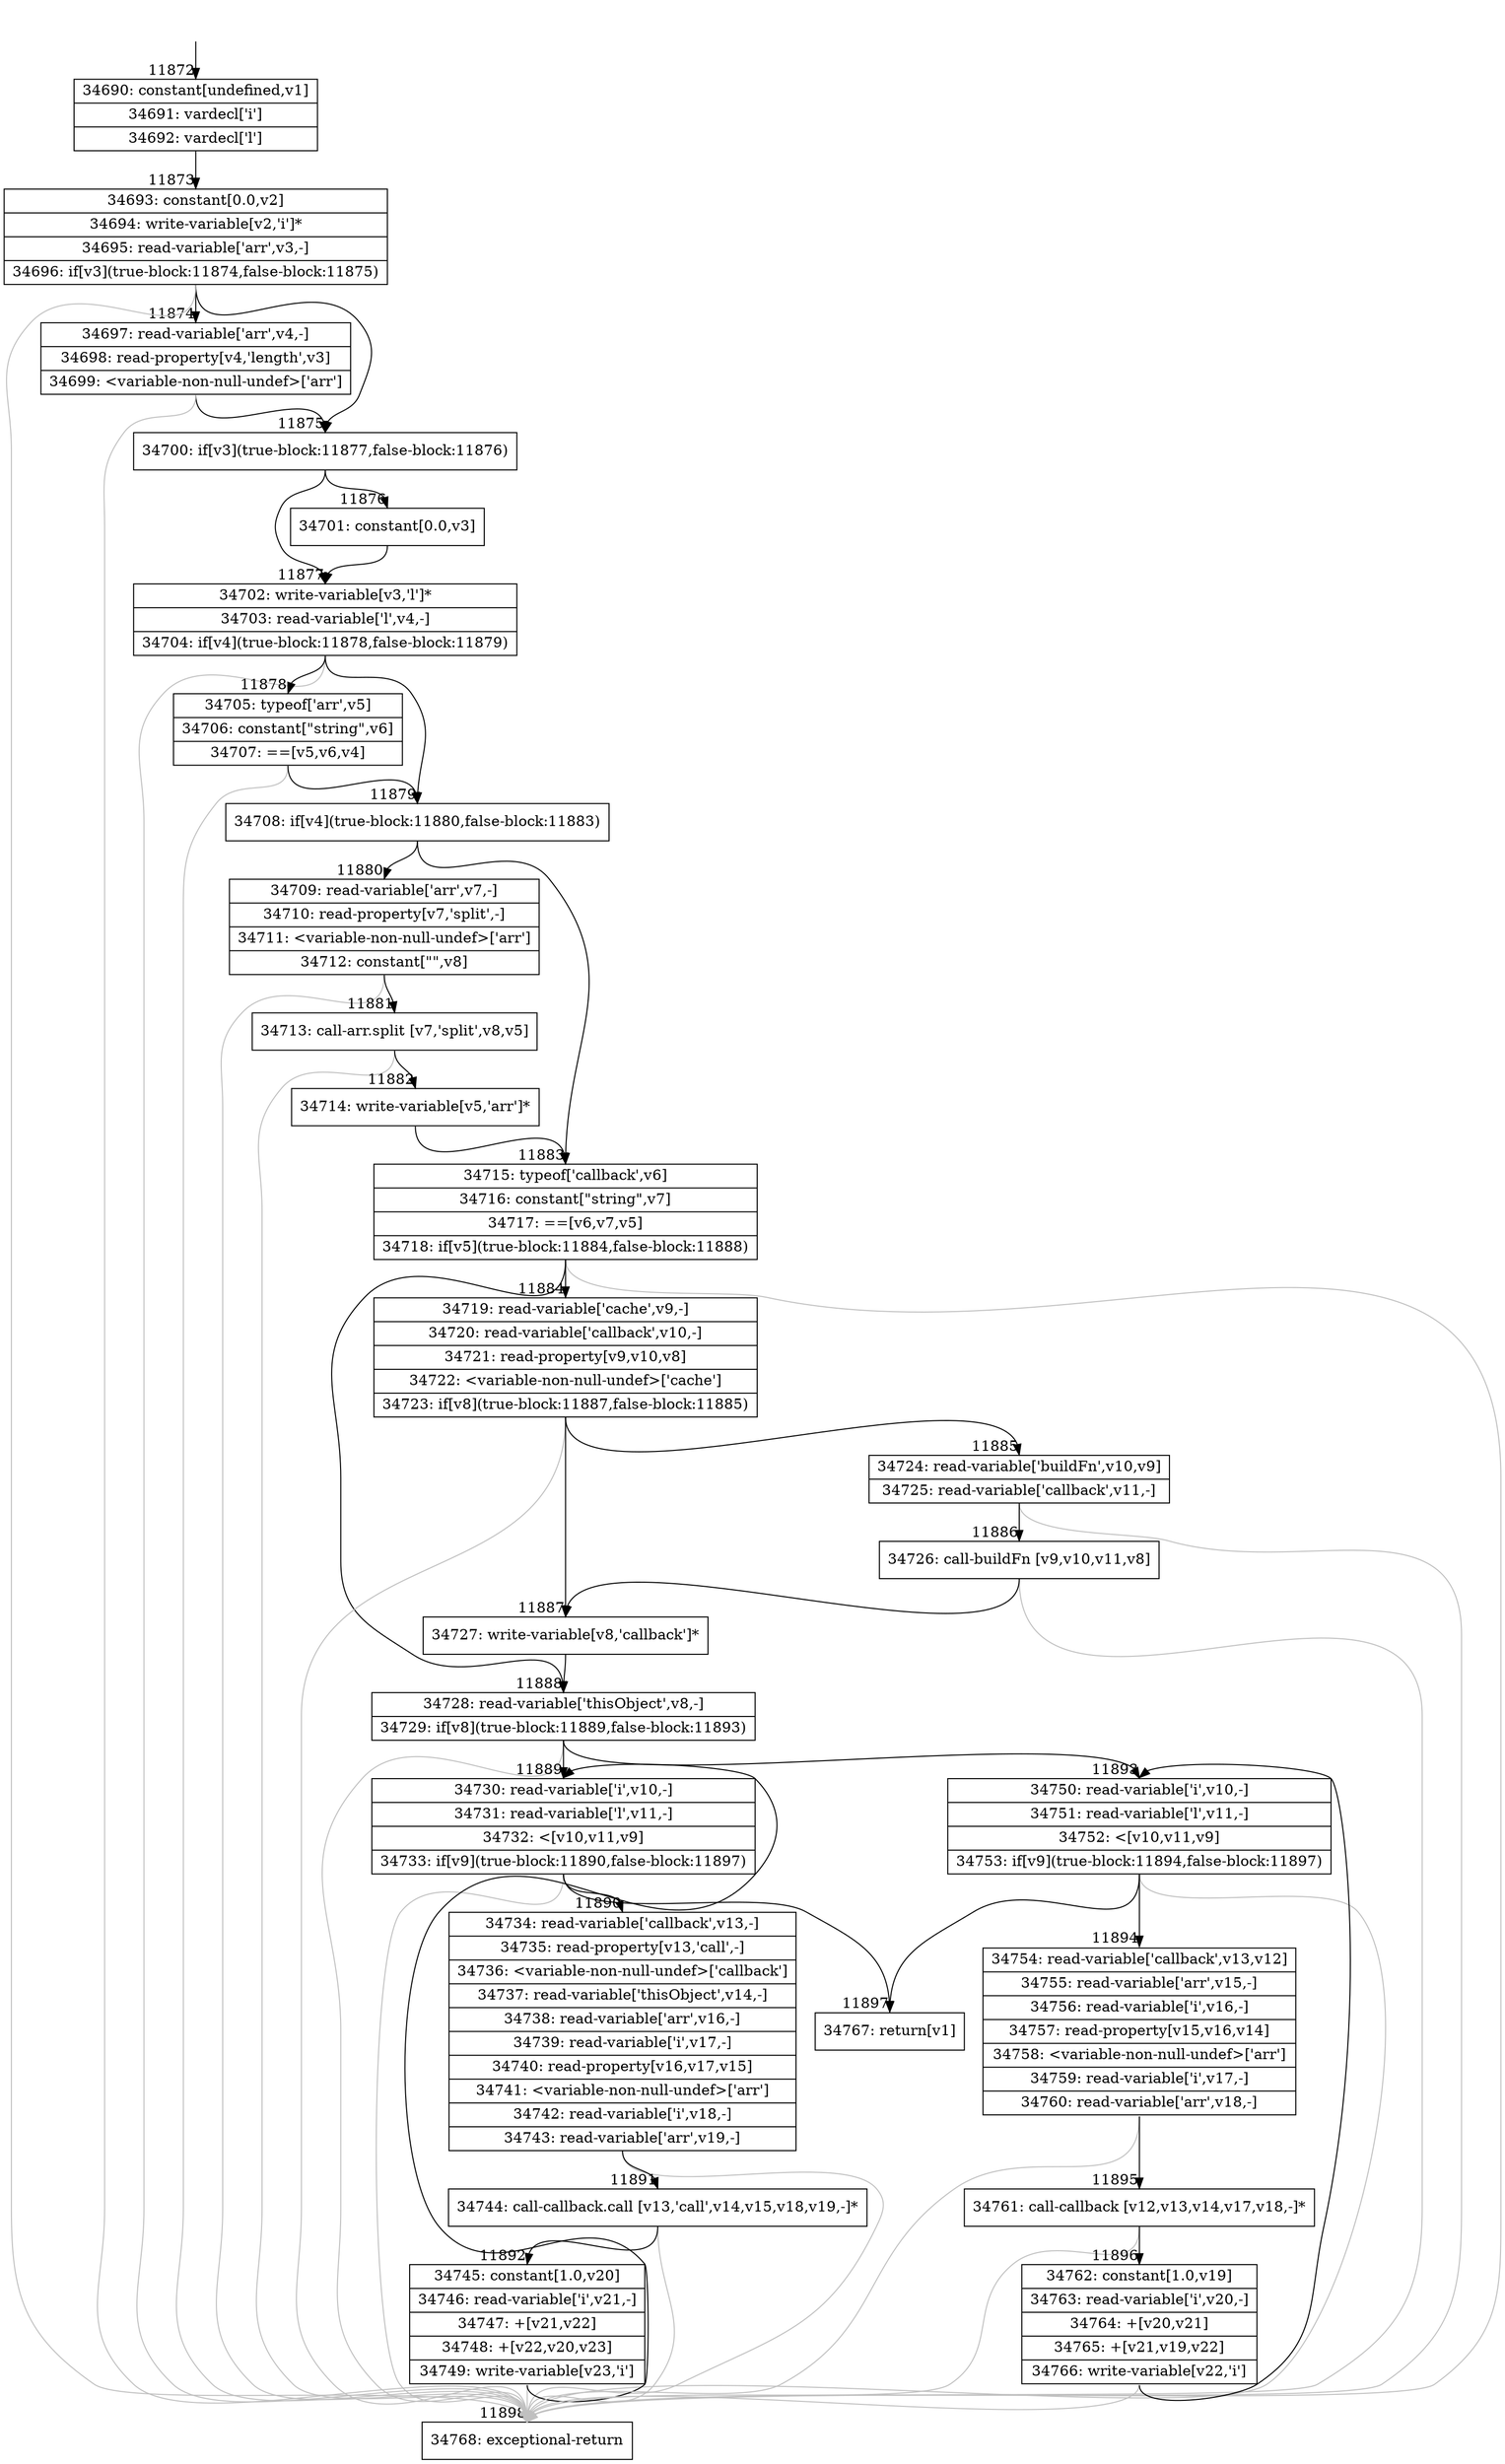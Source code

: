 digraph {
rankdir="TD"
BB_entry880[shape=none,label=""];
BB_entry880 -> BB11872 [tailport=s, headport=n, headlabel="    11872"]
BB11872 [shape=record label="{34690: constant[undefined,v1]|34691: vardecl['i']|34692: vardecl['l']}" ] 
BB11872 -> BB11873 [tailport=s, headport=n, headlabel="      11873"]
BB11873 [shape=record label="{34693: constant[0.0,v2]|34694: write-variable[v2,'i']*|34695: read-variable['arr',v3,-]|34696: if[v3](true-block:11874,false-block:11875)}" ] 
BB11873 -> BB11875 [tailport=s, headport=n, headlabel="      11875"]
BB11873 -> BB11874 [tailport=s, headport=n, headlabel="      11874"]
BB11873 -> BB11898 [tailport=s, headport=n, color=gray, headlabel="      11898"]
BB11874 [shape=record label="{34697: read-variable['arr',v4,-]|34698: read-property[v4,'length',v3]|34699: \<variable-non-null-undef\>['arr']}" ] 
BB11874 -> BB11875 [tailport=s, headport=n]
BB11874 -> BB11898 [tailport=s, headport=n, color=gray]
BB11875 [shape=record label="{34700: if[v3](true-block:11877,false-block:11876)}" ] 
BB11875 -> BB11877 [tailport=s, headport=n, headlabel="      11877"]
BB11875 -> BB11876 [tailport=s, headport=n, headlabel="      11876"]
BB11876 [shape=record label="{34701: constant[0.0,v3]}" ] 
BB11876 -> BB11877 [tailport=s, headport=n]
BB11877 [shape=record label="{34702: write-variable[v3,'l']*|34703: read-variable['l',v4,-]|34704: if[v4](true-block:11878,false-block:11879)}" ] 
BB11877 -> BB11879 [tailport=s, headport=n, headlabel="      11879"]
BB11877 -> BB11878 [tailport=s, headport=n, headlabel="      11878"]
BB11877 -> BB11898 [tailport=s, headport=n, color=gray]
BB11878 [shape=record label="{34705: typeof['arr',v5]|34706: constant[\"string\",v6]|34707: ==[v5,v6,v4]}" ] 
BB11878 -> BB11879 [tailport=s, headport=n]
BB11878 -> BB11898 [tailport=s, headport=n, color=gray]
BB11879 [shape=record label="{34708: if[v4](true-block:11880,false-block:11883)}" ] 
BB11879 -> BB11880 [tailport=s, headport=n, headlabel="      11880"]
BB11879 -> BB11883 [tailport=s, headport=n, headlabel="      11883"]
BB11880 [shape=record label="{34709: read-variable['arr',v7,-]|34710: read-property[v7,'split',-]|34711: \<variable-non-null-undef\>['arr']|34712: constant[\"\",v8]}" ] 
BB11880 -> BB11881 [tailport=s, headport=n, headlabel="      11881"]
BB11880 -> BB11898 [tailport=s, headport=n, color=gray]
BB11881 [shape=record label="{34713: call-arr.split [v7,'split',v8,v5]}" ] 
BB11881 -> BB11882 [tailport=s, headport=n, headlabel="      11882"]
BB11881 -> BB11898 [tailport=s, headport=n, color=gray]
BB11882 [shape=record label="{34714: write-variable[v5,'arr']*}" ] 
BB11882 -> BB11883 [tailport=s, headport=n]
BB11883 [shape=record label="{34715: typeof['callback',v6]|34716: constant[\"string\",v7]|34717: ==[v6,v7,v5]|34718: if[v5](true-block:11884,false-block:11888)}" ] 
BB11883 -> BB11884 [tailport=s, headport=n, headlabel="      11884"]
BB11883 -> BB11888 [tailport=s, headport=n, headlabel="      11888"]
BB11883 -> BB11898 [tailport=s, headport=n, color=gray]
BB11884 [shape=record label="{34719: read-variable['cache',v9,-]|34720: read-variable['callback',v10,-]|34721: read-property[v9,v10,v8]|34722: \<variable-non-null-undef\>['cache']|34723: if[v8](true-block:11887,false-block:11885)}" ] 
BB11884 -> BB11887 [tailport=s, headport=n, headlabel="      11887"]
BB11884 -> BB11885 [tailport=s, headport=n, headlabel="      11885"]
BB11884 -> BB11898 [tailport=s, headport=n, color=gray]
BB11885 [shape=record label="{34724: read-variable['buildFn',v10,v9]|34725: read-variable['callback',v11,-]}" ] 
BB11885 -> BB11886 [tailport=s, headport=n, headlabel="      11886"]
BB11885 -> BB11898 [tailport=s, headport=n, color=gray]
BB11886 [shape=record label="{34726: call-buildFn [v9,v10,v11,v8]}" ] 
BB11886 -> BB11887 [tailport=s, headport=n]
BB11886 -> BB11898 [tailport=s, headport=n, color=gray]
BB11887 [shape=record label="{34727: write-variable[v8,'callback']*}" ] 
BB11887 -> BB11888 [tailport=s, headport=n]
BB11888 [shape=record label="{34728: read-variable['thisObject',v8,-]|34729: if[v8](true-block:11889,false-block:11893)}" ] 
BB11888 -> BB11889 [tailport=s, headport=n, headlabel="      11889"]
BB11888 -> BB11893 [tailport=s, headport=n, headlabel="      11893"]
BB11888 -> BB11898 [tailport=s, headport=n, color=gray]
BB11889 [shape=record label="{34730: read-variable['i',v10,-]|34731: read-variable['l',v11,-]|34732: \<[v10,v11,v9]|34733: if[v9](true-block:11890,false-block:11897)}" ] 
BB11889 -> BB11890 [tailport=s, headport=n, headlabel="      11890"]
BB11889 -> BB11897 [tailport=s, headport=n, headlabel="      11897"]
BB11889 -> BB11898 [tailport=s, headport=n, color=gray]
BB11890 [shape=record label="{34734: read-variable['callback',v13,-]|34735: read-property[v13,'call',-]|34736: \<variable-non-null-undef\>['callback']|34737: read-variable['thisObject',v14,-]|34738: read-variable['arr',v16,-]|34739: read-variable['i',v17,-]|34740: read-property[v16,v17,v15]|34741: \<variable-non-null-undef\>['arr']|34742: read-variable['i',v18,-]|34743: read-variable['arr',v19,-]}" ] 
BB11890 -> BB11891 [tailport=s, headport=n, headlabel="      11891"]
BB11890 -> BB11898 [tailport=s, headport=n, color=gray]
BB11891 [shape=record label="{34744: call-callback.call [v13,'call',v14,v15,v18,v19,-]*}" ] 
BB11891 -> BB11892 [tailport=s, headport=n, headlabel="      11892"]
BB11891 -> BB11898 [tailport=s, headport=n, color=gray]
BB11892 [shape=record label="{34745: constant[1.0,v20]|34746: read-variable['i',v21,-]|34747: +[v21,v22]|34748: +[v22,v20,v23]|34749: write-variable[v23,'i']}" ] 
BB11892 -> BB11889 [tailport=s, headport=n]
BB11892 -> BB11898 [tailport=s, headport=n, color=gray]
BB11893 [shape=record label="{34750: read-variable['i',v10,-]|34751: read-variable['l',v11,-]|34752: \<[v10,v11,v9]|34753: if[v9](true-block:11894,false-block:11897)}" ] 
BB11893 -> BB11894 [tailport=s, headport=n, headlabel="      11894"]
BB11893 -> BB11897 [tailport=s, headport=n]
BB11893 -> BB11898 [tailport=s, headport=n, color=gray]
BB11894 [shape=record label="{34754: read-variable['callback',v13,v12]|34755: read-variable['arr',v15,-]|34756: read-variable['i',v16,-]|34757: read-property[v15,v16,v14]|34758: \<variable-non-null-undef\>['arr']|34759: read-variable['i',v17,-]|34760: read-variable['arr',v18,-]}" ] 
BB11894 -> BB11895 [tailport=s, headport=n, headlabel="      11895"]
BB11894 -> BB11898 [tailport=s, headport=n, color=gray]
BB11895 [shape=record label="{34761: call-callback [v12,v13,v14,v17,v18,-]*}" ] 
BB11895 -> BB11896 [tailport=s, headport=n, headlabel="      11896"]
BB11895 -> BB11898 [tailport=s, headport=n, color=gray]
BB11896 [shape=record label="{34762: constant[1.0,v19]|34763: read-variable['i',v20,-]|34764: +[v20,v21]|34765: +[v21,v19,v22]|34766: write-variable[v22,'i']}" ] 
BB11896 -> BB11893 [tailport=s, headport=n]
BB11896 -> BB11898 [tailport=s, headport=n, color=gray]
BB11897 [shape=record label="{34767: return[v1]}" ] 
BB11898 [shape=record label="{34768: exceptional-return}" ] 
//#$~ 16618
}
